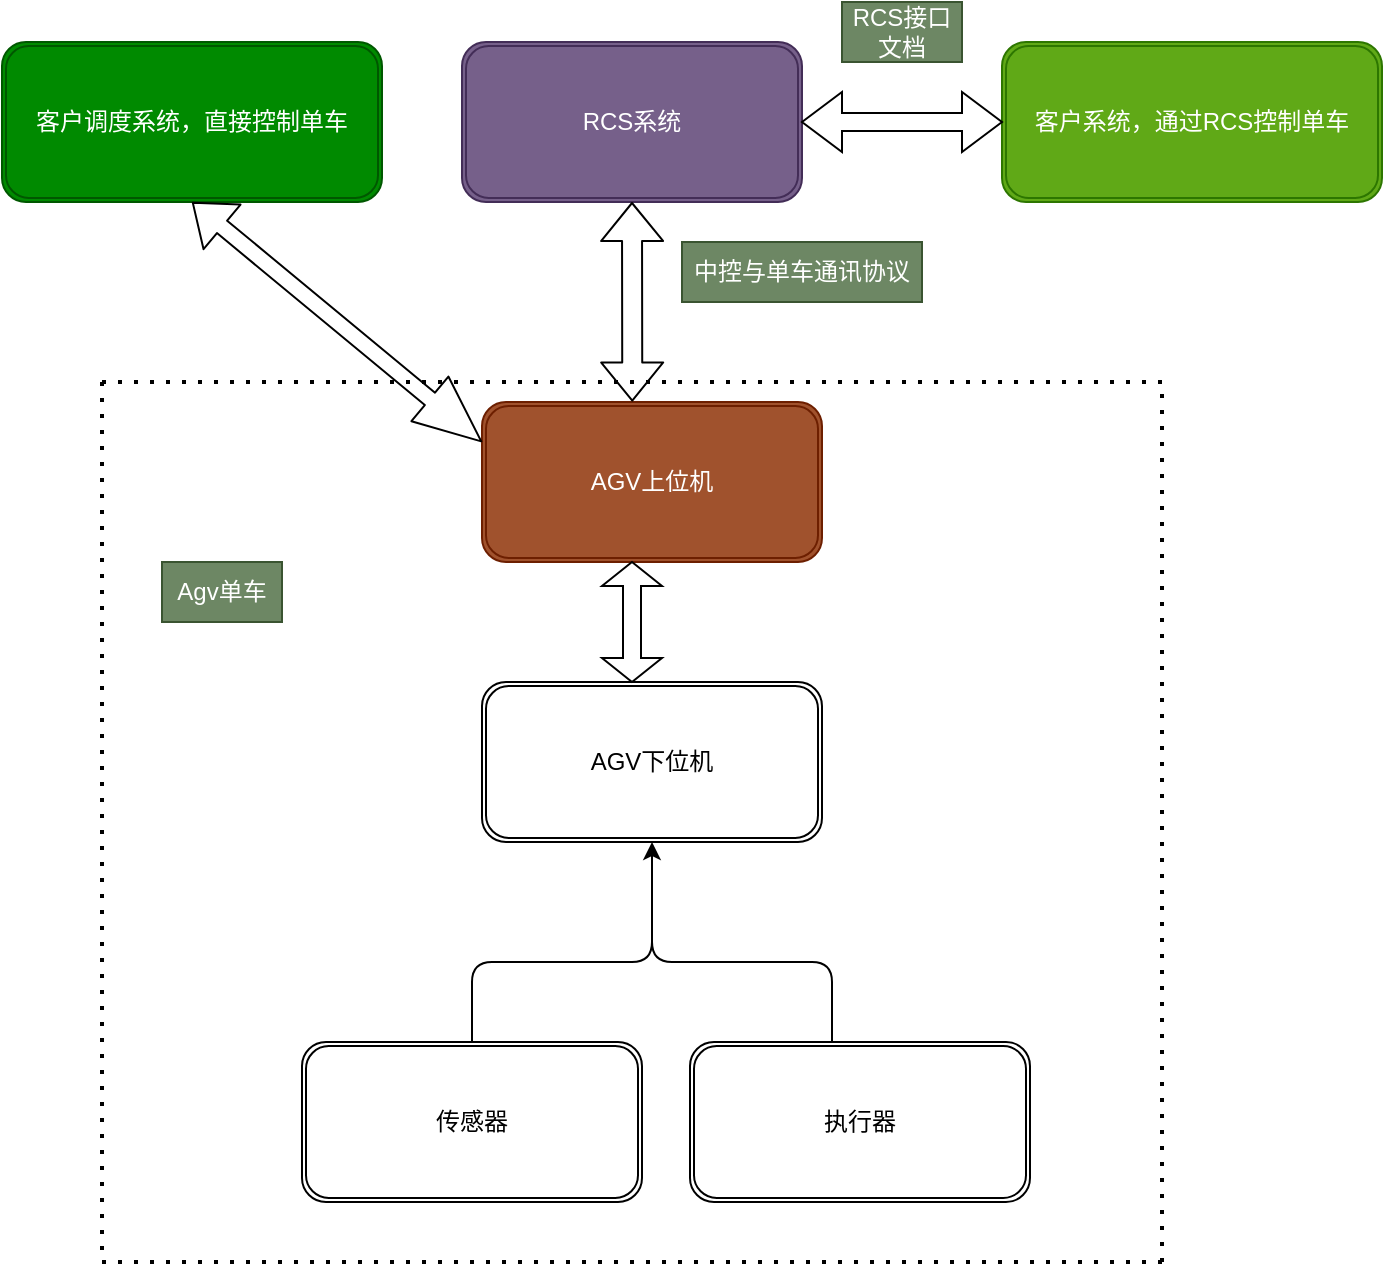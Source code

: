 <mxfile>
    <diagram id="UeUUvHA1h7PJm3-ELxiB" name="Agv架构图---提供销售">
        <mxGraphModel dx="1011" dy="830" grid="0" gridSize="10" guides="1" tooltips="1" connect="1" arrows="1" fold="1" page="1" pageScale="1" pageWidth="827" pageHeight="1169" math="0" shadow="0">
            <root>
                <mxCell id="0"/>
                <mxCell id="1" parent="0"/>
                <mxCell id="2" value="RCS系统" style="shape=ext;double=1;rounded=1;whiteSpace=wrap;html=1;fillColor=#76608a;fontColor=#ffffff;strokeColor=#432D57;" parent="1" vertex="1">
                    <mxGeometry x="300" y="150" width="170" height="80" as="geometry"/>
                </mxCell>
                <mxCell id="3" value="AGV上位机" style="shape=ext;double=1;rounded=1;whiteSpace=wrap;html=1;fillColor=#a0522d;fontColor=#ffffff;strokeColor=#6D1F00;" parent="1" vertex="1">
                    <mxGeometry x="310" y="330" width="170" height="80" as="geometry"/>
                </mxCell>
                <mxCell id="4" value="" style="shape=flexArrow;endArrow=classic;startArrow=classic;html=1;entryX=0.5;entryY=1;entryDx=0;entryDy=0;exitX=0.442;exitY=-0.003;exitDx=0;exitDy=0;exitPerimeter=0;" parent="1" source="3" target="2" edge="1">
                    <mxGeometry width="100" height="100" relative="1" as="geometry">
                        <mxPoint x="360" y="330" as="sourcePoint"/>
                        <mxPoint x="460" y="230" as="targetPoint"/>
                    </mxGeometry>
                </mxCell>
                <mxCell id="7" value="AGV下位机" style="shape=ext;double=1;rounded=1;whiteSpace=wrap;html=1;" parent="1" vertex="1">
                    <mxGeometry x="310" y="470" width="170" height="80" as="geometry"/>
                </mxCell>
                <mxCell id="11" style="edgeStyle=none;html=1;exitX=0.1;exitY=0.5;exitDx=0;exitDy=0;exitPerimeter=0;entryX=0.5;entryY=1;entryDx=0;entryDy=0;" parent="1" source="8" target="7" edge="1">
                    <mxGeometry relative="1" as="geometry"/>
                </mxCell>
                <mxCell id="8" value="" style="shape=curlyBracket;whiteSpace=wrap;html=1;rounded=1;flipH=1;size=0.5;rotation=-90;" parent="1" vertex="1">
                    <mxGeometry x="350" y="520" width="90" height="180" as="geometry"/>
                </mxCell>
                <mxCell id="9" value="传感器" style="shape=ext;double=1;rounded=1;whiteSpace=wrap;html=1;" parent="1" vertex="1">
                    <mxGeometry x="220" y="650" width="170" height="80" as="geometry"/>
                </mxCell>
                <mxCell id="10" value="执行器" style="shape=ext;double=1;rounded=1;whiteSpace=wrap;html=1;" parent="1" vertex="1">
                    <mxGeometry x="414" y="650" width="170" height="80" as="geometry"/>
                </mxCell>
                <mxCell id="13" value="" style="shape=doubleArrow;direction=south;whiteSpace=wrap;html=1;" parent="1" vertex="1">
                    <mxGeometry x="370" y="410" width="30" height="60" as="geometry"/>
                </mxCell>
                <mxCell id="14" value="" style="endArrow=none;dashed=1;html=1;dashPattern=1 3;strokeWidth=2;" parent="1" edge="1">
                    <mxGeometry width="50" height="50" relative="1" as="geometry">
                        <mxPoint x="120" y="320" as="sourcePoint"/>
                        <mxPoint x="650" y="320" as="targetPoint"/>
                    </mxGeometry>
                </mxCell>
                <mxCell id="15" value="" style="endArrow=none;dashed=1;html=1;dashPattern=1 3;strokeWidth=2;" parent="1" edge="1">
                    <mxGeometry width="50" height="50" relative="1" as="geometry">
                        <mxPoint x="120" y="760" as="sourcePoint"/>
                        <mxPoint x="650" y="760" as="targetPoint"/>
                    </mxGeometry>
                </mxCell>
                <mxCell id="16" value="" style="endArrow=none;dashed=1;html=1;dashPattern=1 3;strokeWidth=2;" parent="1" edge="1">
                    <mxGeometry width="50" height="50" relative="1" as="geometry">
                        <mxPoint x="120" y="320" as="sourcePoint"/>
                        <mxPoint x="120" y="760" as="targetPoint"/>
                    </mxGeometry>
                </mxCell>
                <mxCell id="17" value="" style="endArrow=none;dashed=1;html=1;dashPattern=1 3;strokeWidth=2;" parent="1" edge="1">
                    <mxGeometry width="50" height="50" relative="1" as="geometry">
                        <mxPoint x="650" y="760" as="sourcePoint"/>
                        <mxPoint x="650" y="320" as="targetPoint"/>
                    </mxGeometry>
                </mxCell>
                <mxCell id="18" value="Agv单车" style="text;html=1;strokeColor=#3A5431;fillColor=#6d8764;align=center;verticalAlign=middle;whiteSpace=wrap;rounded=0;fontColor=#ffffff;" parent="1" vertex="1">
                    <mxGeometry x="150" y="410" width="60" height="30" as="geometry"/>
                </mxCell>
                <mxCell id="19" value="中控与单车通讯协议" style="text;html=1;strokeColor=#3A5431;fillColor=#6d8764;align=center;verticalAlign=middle;whiteSpace=wrap;rounded=0;fontColor=#ffffff;" parent="1" vertex="1">
                    <mxGeometry x="410" y="250" width="120" height="30" as="geometry"/>
                </mxCell>
                <mxCell id="21" value="客户调度系统，直接控制单车" style="shape=ext;double=1;rounded=1;whiteSpace=wrap;html=1;fillColor=#008a00;fontColor=#ffffff;strokeColor=#005700;" parent="1" vertex="1">
                    <mxGeometry x="70" y="150" width="190" height="80" as="geometry"/>
                </mxCell>
                <mxCell id="22" value="" style="shape=flexArrow;endArrow=classic;startArrow=classic;html=1;entryX=0.5;entryY=1;entryDx=0;entryDy=0;width=8;startSize=10.77;" parent="1" target="21" edge="1">
                    <mxGeometry width="100" height="100" relative="1" as="geometry">
                        <mxPoint x="310" y="350" as="sourcePoint"/>
                        <mxPoint x="410" y="250" as="targetPoint"/>
                    </mxGeometry>
                </mxCell>
                <mxCell id="23" value="客户系统，通过RCS控制单车" style="shape=ext;double=1;rounded=1;whiteSpace=wrap;html=1;fillColor=#60a917;fontColor=#ffffff;strokeColor=#2D7600;" parent="1" vertex="1">
                    <mxGeometry x="570" y="150" width="190" height="80" as="geometry"/>
                </mxCell>
                <mxCell id="24" value="" style="shape=doubleArrow;whiteSpace=wrap;html=1;" parent="1" vertex="1">
                    <mxGeometry x="470" y="175" width="100" height="30" as="geometry"/>
                </mxCell>
                <mxCell id="25" value="RCS接口文档" style="text;html=1;strokeColor=#3A5431;fillColor=#6d8764;align=center;verticalAlign=middle;whiteSpace=wrap;rounded=0;fontColor=#ffffff;" parent="1" vertex="1">
                    <mxGeometry x="490" y="130" width="60" height="30" as="geometry"/>
                </mxCell>
            </root>
        </mxGraphModel>
    </diagram>
    <diagram id="E_fMFA2ONHVEeAM2hEj1" name="超宽检测逻辑">
        <mxGraphModel dx="1311" dy="830" grid="0" gridSize="10" guides="1" tooltips="1" connect="1" arrows="1" fold="1" page="1" pageScale="1" pageWidth="827" pageHeight="1169" math="0" shadow="0">
            <root>
                <mxCell id="TrK0Z_bPl-hHN2-HHq4Y-0"/>
                <mxCell id="TrK0Z_bPl-hHN2-HHq4Y-1" parent="TrK0Z_bPl-hHN2-HHq4Y-0"/>
                <mxCell id="40yypHXOEdK6i7LYKkB_-8" value="" style="edgeStyle=none;html=1;" parent="TrK0Z_bPl-hHN2-HHq4Y-1" source="40yypHXOEdK6i7LYKkB_-0" target="40yypHXOEdK6i7LYKkB_-1" edge="1">
                    <mxGeometry relative="1" as="geometry"/>
                </mxCell>
                <mxCell id="40yypHXOEdK6i7LYKkB_-0" value="小车移动到检测点" style="rounded=1;whiteSpace=wrap;html=1;fillColor=#6d8764;fontColor=#ffffff;strokeColor=#3A5431;" parent="TrK0Z_bPl-hHN2-HHq4Y-1" vertex="1">
                    <mxGeometry x="127" y="70" width="196" height="60" as="geometry"/>
                </mxCell>
                <mxCell id="40yypHXOEdK6i7LYKkB_-9" value="" style="edgeStyle=none;html=1;" parent="TrK0Z_bPl-hHN2-HHq4Y-1" source="40yypHXOEdK6i7LYKkB_-1" target="40yypHXOEdK6i7LYKkB_-2" edge="1">
                    <mxGeometry relative="1" as="geometry"/>
                </mxCell>
                <mxCell id="40yypHXOEdK6i7LYKkB_-1" value="接收超宽检测任务（TaskDetectPallet）" style="rounded=1;whiteSpace=wrap;html=1;fillColor=#6d8764;fontColor=#ffffff;strokeColor=#3A5431;" parent="TrK0Z_bPl-hHN2-HHq4Y-1" vertex="1">
                    <mxGeometry x="127" y="190" width="196" height="60" as="geometry"/>
                </mxCell>
                <mxCell id="40yypHXOEdK6i7LYKkB_-10" value="" style="edgeStyle=none;html=1;" parent="TrK0Z_bPl-hHN2-HHq4Y-1" source="40yypHXOEdK6i7LYKkB_-2" target="40yypHXOEdK6i7LYKkB_-7" edge="1">
                    <mxGeometry relative="1" as="geometry"/>
                </mxCell>
                <mxCell id="40yypHXOEdK6i7LYKkB_-11" value="" style="edgeStyle=none;html=1;" parent="TrK0Z_bPl-hHN2-HHq4Y-1" source="40yypHXOEdK6i7LYKkB_-2" target="40yypHXOEdK6i7LYKkB_-5" edge="1">
                    <mxGeometry relative="1" as="geometry"/>
                </mxCell>
                <mxCell id="40yypHXOEdK6i7LYKkB_-2" value="是否超宽" style="rhombus;whiteSpace=wrap;html=1;fillColor=#e51400;fontColor=#ffffff;strokeColor=#B20000;" parent="TrK0Z_bPl-hHN2-HHq4Y-1" vertex="1">
                    <mxGeometry x="150" y="310" width="150" height="80" as="geometry"/>
                </mxCell>
                <mxCell id="40yypHXOEdK6i7LYKkB_-4" value="报警停车" style="rounded=1;whiteSpace=wrap;html=1;fillColor=#a20025;fontColor=#ffffff;strokeColor=#6F0000;" parent="TrK0Z_bPl-hHN2-HHq4Y-1" vertex="1">
                    <mxGeometry x="590" y="320" width="196" height="60" as="geometry"/>
                </mxCell>
                <mxCell id="40yypHXOEdK6i7LYKkB_-12" value="" style="edgeStyle=none;html=1;" parent="TrK0Z_bPl-hHN2-HHq4Y-1" source="40yypHXOEdK6i7LYKkB_-5" target="40yypHXOEdK6i7LYKkB_-4" edge="1">
                    <mxGeometry relative="1" as="geometry"/>
                </mxCell>
                <mxCell id="40yypHXOEdK6i7LYKkB_-13" value="" style="edgeStyle=none;html=1;" parent="TrK0Z_bPl-hHN2-HHq4Y-1" source="40yypHXOEdK6i7LYKkB_-5" target="40yypHXOEdK6i7LYKkB_-6" edge="1">
                    <mxGeometry relative="1" as="geometry"/>
                </mxCell>
                <mxCell id="40yypHXOEdK6i7LYKkB_-5" value="超宽是否需要报警" style="rhombus;whiteSpace=wrap;html=1;fillColor=#e51400;fontColor=#ffffff;strokeColor=#B20000;" parent="TrK0Z_bPl-hHN2-HHq4Y-1" vertex="1">
                    <mxGeometry x="380" y="310" width="150" height="80" as="geometry"/>
                </mxCell>
                <mxCell id="40yypHXOEdK6i7LYKkB_-6" value="中控根据超宽结果发送离开任务" style="rounded=1;whiteSpace=wrap;html=1;fillColor=#008a00;fontColor=#ffffff;strokeColor=#005700;" parent="TrK0Z_bPl-hHN2-HHq4Y-1" vertex="1">
                    <mxGeometry x="357" y="470" width="196" height="60" as="geometry"/>
                </mxCell>
                <mxCell id="40yypHXOEdK6i7LYKkB_-7" value="中控根据超宽结果发送取、放货任务" style="rounded=1;whiteSpace=wrap;html=1;fillColor=#008a00;fontColor=#ffffff;strokeColor=#005700;" parent="TrK0Z_bPl-hHN2-HHq4Y-1" vertex="1">
                    <mxGeometry x="127" y="470" width="196" height="60" as="geometry"/>
                </mxCell>
                <mxCell id="40yypHXOEdK6i7LYKkB_-14" value="是" style="text;html=1;strokeColor=none;fillColor=none;align=center;verticalAlign=middle;whiteSpace=wrap;rounded=0;" parent="TrK0Z_bPl-hHN2-HHq4Y-1" vertex="1">
                    <mxGeometry x="310" y="310" width="60" height="30" as="geometry"/>
                </mxCell>
                <mxCell id="40yypHXOEdK6i7LYKkB_-15" value="是" style="text;html=1;strokeColor=none;fillColor=none;align=center;verticalAlign=middle;whiteSpace=wrap;rounded=0;" parent="TrK0Z_bPl-hHN2-HHq4Y-1" vertex="1">
                    <mxGeometry x="520" y="310" width="60" height="30" as="geometry"/>
                </mxCell>
                <mxCell id="40yypHXOEdK6i7LYKkB_-16" value="否" style="text;html=1;strokeColor=none;fillColor=none;align=center;verticalAlign=middle;whiteSpace=wrap;rounded=0;" parent="TrK0Z_bPl-hHN2-HHq4Y-1" vertex="1">
                    <mxGeometry x="240" y="400" width="60" height="30" as="geometry"/>
                </mxCell>
                <mxCell id="40yypHXOEdK6i7LYKkB_-17" value="否" style="text;html=1;strokeColor=none;fillColor=none;align=center;verticalAlign=middle;whiteSpace=wrap;rounded=0;" parent="TrK0Z_bPl-hHN2-HHq4Y-1" vertex="1">
                    <mxGeometry x="470" y="400" width="60" height="30" as="geometry"/>
                </mxCell>
            </root>
        </mxGraphModel>
    </diagram>
    <diagram id="ZeBPd_Q-hSnY_qKSm3Fz" name="roamap">
        <mxGraphModel dx="2138" dy="830" grid="1" gridSize="10" guides="1" tooltips="1" connect="1" arrows="1" fold="1" page="1" pageScale="1" pageWidth="827" pageHeight="1169" math="0" shadow="0">
            <root>
                <mxCell id="xgLkUyJ05yY3BGwEtSZw-0"/>
                <mxCell id="xgLkUyJ05yY3BGwEtSZw-1" parent="xgLkUyJ05yY3BGwEtSZw-0"/>
                <mxCell id="xgLkUyJ05yY3BGwEtSZw-2" value="" style="fillColor=#dddddd;rounded=0;strokeColor=none;" vertex="1" parent="xgLkUyJ05yY3BGwEtSZw-1">
                    <mxGeometry x="-12" y="30" width="840" height="30" as="geometry"/>
                </mxCell>
                <mxCell id="xgLkUyJ05yY3BGwEtSZw-3" value="NVim安装" style="shape=mxgraph.infographic.ribbonSimple;notch1=0;notch2=10;notch=0;html=1;fillColor=#10739E;strokeColor=none;shadow=0;fontSize=17;fontColor=#FFFFFF;align=left;spacingLeft=10;fontStyle=1;" vertex="1" parent="xgLkUyJ05yY3BGwEtSZw-1">
                    <mxGeometry x="28" y="20" width="120" height="50" as="geometry"/>
                </mxCell>
                <mxCell id="xgLkUyJ05yY3BGwEtSZw-4" value="NVim配置" style="shape=mxgraph.infographic.ribbonSimple;notch1=0;notch2=10;notch=0;html=1;fillColor=#F2931E;strokeColor=none;shadow=0;fontSize=17;fontColor=#FFFFFF;align=left;spacingLeft=10;fontStyle=1;" vertex="1" parent="xgLkUyJ05yY3BGwEtSZw-1">
                    <mxGeometry x="188" y="20" width="120" height="50" as="geometry"/>
                </mxCell>
                <mxCell id="xgLkUyJ05yY3BGwEtSZw-5" value="NVim日常使用" style="shape=mxgraph.infographic.ribbonSimple;notch1=0;notch2=10;notch=0;html=1;fillColor=#AE4132;strokeColor=none;shadow=0;fontSize=17;fontColor=#FFFFFF;align=left;spacingLeft=10;fontStyle=1;" vertex="1" parent="xgLkUyJ05yY3BGwEtSZw-1">
                    <mxGeometry x="348" y="20" width="130" height="50" as="geometry"/>
                </mxCell>
                <mxCell id="xgLkUyJ05yY3BGwEtSZw-6" value="NVim主力开发" style="shape=mxgraph.infographic.ribbonSimple;notch1=0;notch2=10;notch=0;html=1;fillColor=#23445D;strokeColor=none;shadow=0;fontSize=17;fontColor=#FFFFFF;align=left;spacingLeft=10;fontStyle=1;" vertex="1" parent="xgLkUyJ05yY3BGwEtSZw-1">
                    <mxGeometry x="508" y="20" width="130" height="50" as="geometry"/>
                </mxCell>
                <mxCell id="xgLkUyJ05yY3BGwEtSZw-7" value="NVim专家" style="shape=mxgraph.infographic.ribbonSimple;notch1=0;notch2=10;notch=0;html=1;fillColor=#12AAB5;strokeColor=none;shadow=0;fontSize=17;fontColor=#FFFFFF;align=left;spacingLeft=10;fontStyle=1;" vertex="1" parent="xgLkUyJ05yY3BGwEtSZw-1">
                    <mxGeometry x="668" y="20" width="120" height="50" as="geometry"/>
                </mxCell>
                <mxCell id="xgLkUyJ05yY3BGwEtSZw-13" value="" style="fillColor=#dddddd;rounded=0;strokeColor=none;" vertex="1" parent="xgLkUyJ05yY3BGwEtSZw-1">
                    <mxGeometry x="-58.5" y="150" width="933" height="30" as="geometry"/>
                </mxCell>
                <mxCell id="xgLkUyJ05yY3BGwEtSZw-14" value="Vscode更新" style="shape=mxgraph.infographic.ribbonSimple;notch1=0;notch2=10;notch=0;html=1;fillColor=#10739E;strokeColor=none;shadow=0;fontSize=17;fontColor=#FFFFFF;align=left;spacingLeft=10;fontStyle=1;" vertex="1" parent="xgLkUyJ05yY3BGwEtSZw-1">
                    <mxGeometry x="-18.5" y="140" width="120" height="50" as="geometry"/>
                </mxCell>
                <mxCell id="xgLkUyJ05yY3BGwEtSZw-15" value="VsCode插件配置" style="shape=mxgraph.infographic.ribbonSimple;notch1=0;notch2=10;notch=0;html=1;fillColor=#F2931E;strokeColor=none;shadow=0;fontSize=17;fontColor=#FFFFFF;align=left;spacingLeft=10;fontStyle=1;" vertex="1" parent="xgLkUyJ05yY3BGwEtSZw-1">
                    <mxGeometry x="141.5" y="140" width="153" height="50" as="geometry"/>
                </mxCell>
                <mxCell id="xgLkUyJ05yY3BGwEtSZw-16" value="vscode开发语言" style="shape=mxgraph.infographic.ribbonSimple;notch1=0;notch2=10;notch=0;html=1;fillColor=#AE4132;strokeColor=none;shadow=0;fontSize=17;fontColor=#FFFFFF;align=left;spacingLeft=10;fontStyle=1;" vertex="1" parent="xgLkUyJ05yY3BGwEtSZw-1">
                    <mxGeometry x="331.5" y="140" width="153" height="50" as="geometry"/>
                </mxCell>
                <mxCell id="xgLkUyJ05yY3BGwEtSZw-17" value="&amp;nbsp;vscode插件开发" style="shape=mxgraph.infographic.ribbonSimple;notch1=0;notch2=10;notch=0;html=1;fillColor=#23445D;strokeColor=none;shadow=0;fontSize=17;fontColor=#FFFFFF;align=left;spacingLeft=10;fontStyle=1;" vertex="1" parent="xgLkUyJ05yY3BGwEtSZw-1">
                    <mxGeometry x="514.5" y="140" width="150" height="50" as="geometry"/>
                </mxCell>
                <mxCell id="xgLkUyJ05yY3BGwEtSZw-18" value="vscode专家" style="shape=mxgraph.infographic.ribbonSimple;notch1=0;notch2=10;notch=0;html=1;fillColor=#12AAB5;strokeColor=none;shadow=0;fontSize=17;fontColor=#FFFFFF;align=left;spacingLeft=10;fontStyle=1;" vertex="1" parent="xgLkUyJ05yY3BGwEtSZw-1">
                    <mxGeometry x="694.5" y="140" width="120" height="50" as="geometry"/>
                </mxCell>
                <mxCell id="xgLkUyJ05yY3BGwEtSZw-19" value="" style="fillColor=#dddddd;rounded=0;strokeColor=none;" vertex="1" parent="xgLkUyJ05yY3BGwEtSZw-1">
                    <mxGeometry x="-40" y="330" width="933" height="30" as="geometry"/>
                </mxCell>
                <mxCell id="xgLkUyJ05yY3BGwEtSZw-20" value="Agv功能设计文档" style="shape=mxgraph.infographic.ribbonSimple;notch1=0;notch2=10;notch=0;html=1;fillColor=#10739E;strokeColor=none;shadow=0;fontSize=17;fontColor=#FFFFFF;align=left;spacingLeft=10;fontStyle=1;" vertex="1" parent="xgLkUyJ05yY3BGwEtSZw-1">
                    <mxGeometry x="-30" y="320" width="150" height="50" as="geometry"/>
                </mxCell>
                <mxCell id="xgLkUyJ05yY3BGwEtSZw-21" value="Agv领域知识" style="shape=mxgraph.infographic.ribbonSimple;notch1=0;notch2=10;notch=0;html=1;fillColor=#F2931E;strokeColor=none;shadow=0;fontSize=17;fontColor=#FFFFFF;align=left;spacingLeft=10;fontStyle=1;" vertex="1" parent="xgLkUyJ05yY3BGwEtSZw-1">
                    <mxGeometry x="160" y="320" width="153" height="50" as="geometry"/>
                </mxCell>
                <mxCell id="xgLkUyJ05yY3BGwEtSZw-22" value="C#专家知识" style="shape=mxgraph.infographic.ribbonSimple;notch1=0;notch2=10;notch=0;html=1;fillColor=#AE4132;strokeColor=none;shadow=0;fontSize=17;fontColor=#FFFFFF;align=left;spacingLeft=10;fontStyle=1;" vertex="1" parent="xgLkUyJ05yY3BGwEtSZw-1">
                    <mxGeometry x="350" y="320" width="153" height="50" as="geometry"/>
                </mxCell>
                <mxCell id="xgLkUyJ05yY3BGwEtSZw-23" value="系统设计知识" style="shape=mxgraph.infographic.ribbonSimple;notch1=0;notch2=10;notch=0;html=1;fillColor=#23445D;strokeColor=none;shadow=0;fontSize=17;fontColor=#FFFFFF;align=left;spacingLeft=10;fontStyle=1;" vertex="1" parent="xgLkUyJ05yY3BGwEtSZw-1">
                    <mxGeometry x="533" y="320" width="150" height="50" as="geometry"/>
                </mxCell>
                <mxCell id="xgLkUyJ05yY3BGwEtSZw-24" value="设计模式专家" style="shape=mxgraph.infographic.ribbonSimple;notch1=0;notch2=10;notch=0;html=1;fillColor=#12AAB5;strokeColor=none;shadow=0;fontSize=17;fontColor=#FFFFFF;align=left;spacingLeft=10;fontStyle=1;" vertex="1" parent="xgLkUyJ05yY3BGwEtSZw-1">
                    <mxGeometry x="713" y="320" width="120" height="50" as="geometry"/>
                </mxCell>
            </root>
        </mxGraphModel>
    </diagram>
    <diagram id="6R40E2CpX5vsRVwafoWM" name="Page-4">
        <mxGraphModel dx="1011" dy="830" grid="1" gridSize="10" guides="1" tooltips="1" connect="1" arrows="1" fold="1" page="1" pageScale="1" pageWidth="827" pageHeight="1169" math="0" shadow="0">
            <root>
                <mxCell id="9cqFJqLceRvraSYZ4Eex-0"/>
                <mxCell id="9cqFJqLceRvraSYZ4Eex-1" parent="9cqFJqLceRvraSYZ4Eex-0"/>
                <mxCell id="9cqFJqLceRvraSYZ4Eex-2" value="" style="endArrow=classic;html=1;" edge="1" parent="9cqFJqLceRvraSYZ4Eex-1">
                    <mxGeometry relative="1" as="geometry">
                        <mxPoint x="200" y="420" as="sourcePoint"/>
                        <mxPoint x="640" y="420" as="targetPoint"/>
                    </mxGeometry>
                </mxCell>
                <mxCell id="9cqFJqLceRvraSYZ4Eex-3" value="Label" style="edgeLabel;resizable=0;html=1;align=center;verticalAlign=middle;" connectable="0" vertex="1" parent="9cqFJqLceRvraSYZ4Eex-2">
                    <mxGeometry relative="1" as="geometry"/>
                </mxCell>
                <mxCell id="9cqFJqLceRvraSYZ4Eex-4" value="" style="endArrow=classic;html=1;" edge="1" parent="9cqFJqLceRvraSYZ4Eex-1">
                    <mxGeometry width="50" height="50" relative="1" as="geometry">
                        <mxPoint x="200" y="320" as="sourcePoint"/>
                        <mxPoint x="640" y="320" as="targetPoint"/>
                    </mxGeometry>
                </mxCell>
                <mxCell id="9cqFJqLceRvraSYZ4Eex-5" value="" style="endArrow=classic;html=1;" edge="1" parent="9cqFJqLceRvraSYZ4Eex-1">
                    <mxGeometry width="50" height="50" relative="1" as="geometry">
                        <mxPoint x="194" y="230" as="sourcePoint"/>
                        <mxPoint x="634" y="230" as="targetPoint"/>
                    </mxGeometry>
                </mxCell>
                <mxCell id="9cqFJqLceRvraSYZ4Eex-6" value="" style="endArrow=classic;html=1;" edge="1" parent="9cqFJqLceRvraSYZ4Eex-1">
                    <mxGeometry width="50" height="50" relative="1" as="geometry">
                        <mxPoint x="199" y="320" as="sourcePoint"/>
                        <mxPoint x="249" y="230" as="targetPoint"/>
                    </mxGeometry>
                </mxCell>
                <mxCell id="9cqFJqLceRvraSYZ4Eex-7" value="" style="endArrow=classic;html=1;" edge="1" parent="9cqFJqLceRvraSYZ4Eex-1">
                    <mxGeometry width="50" height="50" relative="1" as="geometry">
                        <mxPoint x="299" y="230" as="sourcePoint"/>
                        <mxPoint x="349" y="320" as="targetPoint"/>
                    </mxGeometry>
                </mxCell>
                <mxCell id="9cqFJqLceRvraSYZ4Eex-8" value="" style="endArrow=classic;html=1;" edge="1" parent="9cqFJqLceRvraSYZ4Eex-1">
                    <mxGeometry width="50" height="50" relative="1" as="geometry">
                        <mxPoint x="470" y="320" as="sourcePoint"/>
                        <mxPoint x="520" y="230" as="targetPoint"/>
                    </mxGeometry>
                </mxCell>
                <mxCell id="9cqFJqLceRvraSYZ4Eex-9" value="" style="endArrow=classic;html=1;" edge="1" parent="9cqFJqLceRvraSYZ4Eex-1">
                    <mxGeometry width="50" height="50" relative="1" as="geometry">
                        <mxPoint x="570" y="230" as="sourcePoint"/>
                        <mxPoint x="620" y="320" as="targetPoint"/>
                    </mxGeometry>
                </mxCell>
                <mxCell id="9cqFJqLceRvraSYZ4Eex-10" value="" style="endArrow=classic;html=1;" edge="1" parent="9cqFJqLceRvraSYZ4Eex-1">
                    <mxGeometry width="50" height="50" relative="1" as="geometry">
                        <mxPoint x="370" y="320" as="sourcePoint"/>
                        <mxPoint x="400" y="420" as="targetPoint"/>
                    </mxGeometry>
                </mxCell>
                <mxCell id="9cqFJqLceRvraSYZ4Eex-11" value="" style="endArrow=classic;html=1;" edge="1" parent="9cqFJqLceRvraSYZ4Eex-1">
                    <mxGeometry width="50" height="50" relative="1" as="geometry">
                        <mxPoint x="420" y="420" as="sourcePoint"/>
                        <mxPoint x="450" y="320" as="targetPoint"/>
                    </mxGeometry>
                </mxCell>
            </root>
        </mxGraphModel>
    </diagram>
</mxfile>